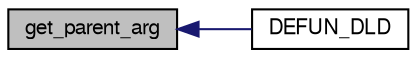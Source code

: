 digraph G
{
  edge [fontname="FreeSans",fontsize="10",labelfontname="FreeSans",labelfontsize="10"];
  node [fontname="FreeSans",fontsize="10",shape=record];
  rankdir="LR";
  Node1 [label="get_parent_arg",height=0.2,width=0.4,color="black", fillcolor="grey75", style="filled" fontcolor="black"];
  Node1 -> Node2 [dir="back",color="midnightblue",fontsize="10",style="solid",fontname="FreeSans"];
  Node2 [label="DEFUN_DLD",height=0.2,width=0.4,color="black", fillcolor="white", style="filled",URL="$____jhandles_____8cc.html#ac8cd8e7a299ccb95f6b5d58cfb6ec5a1"];
}
